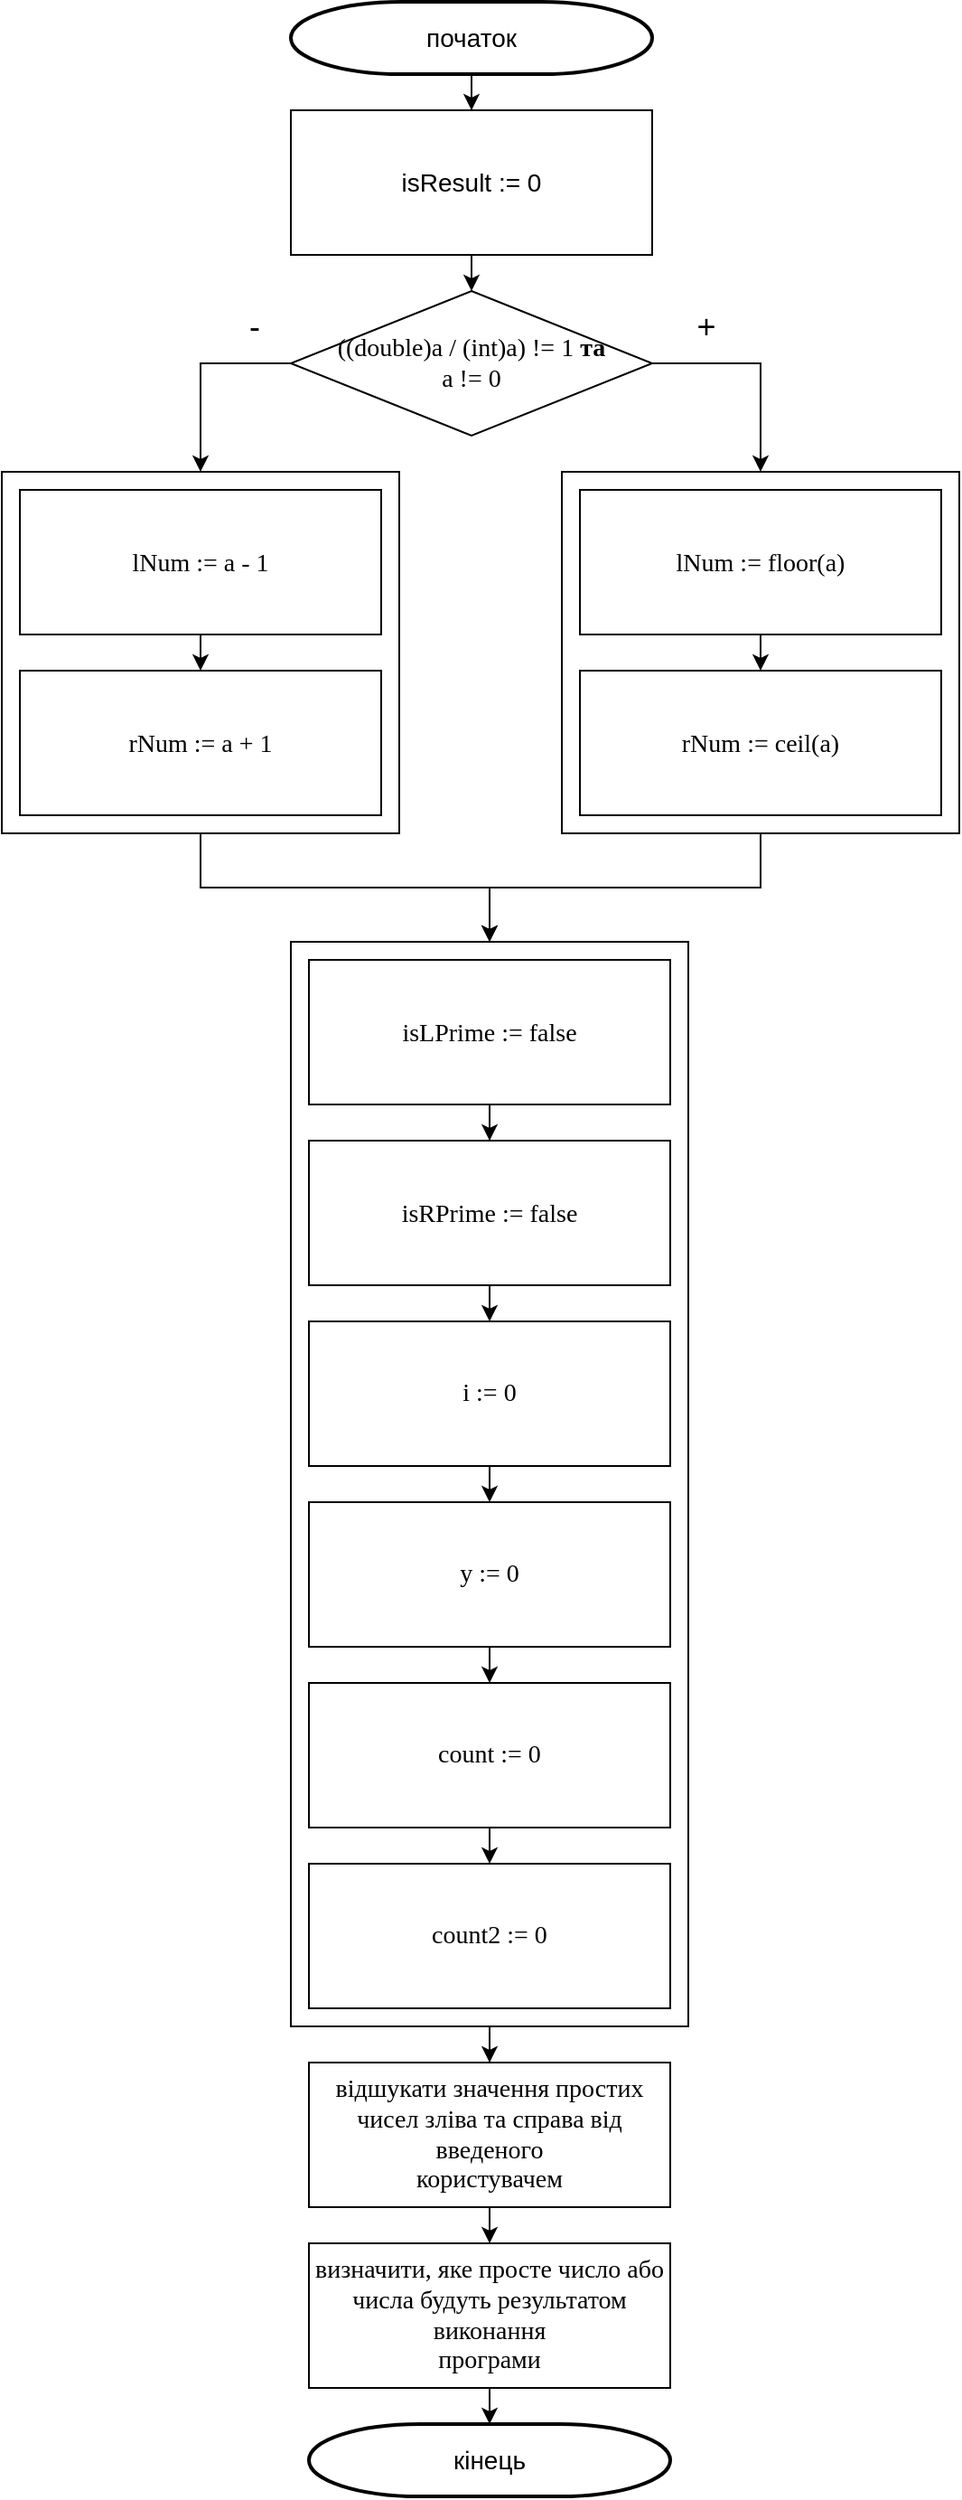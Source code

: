 <mxfile version="13.9.9" type="device"><diagram id="W65AUKRJBHAiBpqBeIr3" name="Страница 1"><mxGraphModel dx="852" dy="494" grid="1" gridSize="10" guides="1" tooltips="1" connect="1" arrows="1" fold="1" page="1" pageScale="1" pageWidth="827" pageHeight="1169" math="0" shadow="0"><root><mxCell id="0"/><mxCell id="1" parent="0"/><mxCell id="ipxKjJbRSBH_JVH-Qfj9-45" value="" style="edgeStyle=orthogonalEdgeStyle;rounded=0;orthogonalLoop=1;jettySize=auto;html=1;" edge="1" parent="1" source="ipxKjJbRSBH_JVH-Qfj9-31" target="ipxKjJbRSBH_JVH-Qfj9-6"><mxGeometry relative="1" as="geometry"/></mxCell><mxCell id="ipxKjJbRSBH_JVH-Qfj9-31" value="" style="rounded=0;whiteSpace=wrap;html=1;" vertex="1" parent="1"><mxGeometry x="320" y="560" width="220" height="600" as="geometry"/></mxCell><mxCell id="ipxKjJbRSBH_JVH-Qfj9-34" style="edgeStyle=orthogonalEdgeStyle;rounded=0;orthogonalLoop=1;jettySize=auto;html=1;exitX=0.5;exitY=1;exitDx=0;exitDy=0;entryX=0.5;entryY=0;entryDx=0;entryDy=0;" edge="1" parent="1" source="ipxKjJbRSBH_JVH-Qfj9-25" target="ipxKjJbRSBH_JVH-Qfj9-31"><mxGeometry relative="1" as="geometry"/></mxCell><mxCell id="ipxKjJbRSBH_JVH-Qfj9-25" value="" style="rounded=0;whiteSpace=wrap;html=1;" vertex="1" parent="1"><mxGeometry x="160" y="300" width="220" height="200" as="geometry"/></mxCell><mxCell id="ipxKjJbRSBH_JVH-Qfj9-35" style="edgeStyle=orthogonalEdgeStyle;rounded=0;orthogonalLoop=1;jettySize=auto;html=1;exitX=0.5;exitY=1;exitDx=0;exitDy=0;entryX=0.5;entryY=0;entryDx=0;entryDy=0;" edge="1" parent="1" source="ipxKjJbRSBH_JVH-Qfj9-17" target="ipxKjJbRSBH_JVH-Qfj9-31"><mxGeometry relative="1" as="geometry"/></mxCell><mxCell id="ipxKjJbRSBH_JVH-Qfj9-17" value="" style="rounded=0;whiteSpace=wrap;html=1;" vertex="1" parent="1"><mxGeometry x="470" y="300" width="220" height="200" as="geometry"/></mxCell><mxCell id="ipxKjJbRSBH_JVH-Qfj9-11" style="edgeStyle=orthogonalEdgeStyle;rounded=0;orthogonalLoop=1;jettySize=auto;html=1;exitX=0.5;exitY=1;exitDx=0;exitDy=0;exitPerimeter=0;" edge="1" parent="1" source="ipxKjJbRSBH_JVH-Qfj9-2" target="ipxKjJbRSBH_JVH-Qfj9-10"><mxGeometry relative="1" as="geometry"/></mxCell><mxCell id="ipxKjJbRSBH_JVH-Qfj9-2" value="&lt;font style=&quot;font-size: 14px&quot;&gt;початок&lt;/font&gt;" style="strokeWidth=2;html=1;shape=mxgraph.flowchart.terminator;whiteSpace=wrap;" vertex="1" parent="1"><mxGeometry x="320" y="40" width="200" height="40" as="geometry"/></mxCell><mxCell id="ipxKjJbRSBH_JVH-Qfj9-5" style="edgeStyle=orthogonalEdgeStyle;rounded=0;orthogonalLoop=1;jettySize=auto;html=1;exitX=0.5;exitY=1;exitDx=0;exitDy=0;entryX=0.5;entryY=0;entryDx=0;entryDy=0;" edge="1" parent="1" source="ipxKjJbRSBH_JVH-Qfj9-6" target="ipxKjJbRSBH_JVH-Qfj9-8"><mxGeometry relative="1" as="geometry"/></mxCell><mxCell id="ipxKjJbRSBH_JVH-Qfj9-6" value="&lt;span style=&quot;font-family: &amp;#34;times new roman&amp;#34; , serif&quot;&gt;&lt;font style=&quot;font-size: 14px&quot;&gt;відшукати значення простих чисел зліва та справа від введеного&lt;br/&gt;користувачем&lt;/font&gt;&lt;/span&gt;" style="rounded=0;whiteSpace=wrap;html=1;" vertex="1" parent="1"><mxGeometry x="330" y="1180" width="200" height="80" as="geometry"/></mxCell><mxCell id="ipxKjJbRSBH_JVH-Qfj9-7" style="edgeStyle=orthogonalEdgeStyle;rounded=0;orthogonalLoop=1;jettySize=auto;html=1;exitX=0.5;exitY=1;exitDx=0;exitDy=0;" edge="1" parent="1" source="ipxKjJbRSBH_JVH-Qfj9-8" target="ipxKjJbRSBH_JVH-Qfj9-9"><mxGeometry relative="1" as="geometry"/></mxCell><mxCell id="ipxKjJbRSBH_JVH-Qfj9-8" value="&lt;span style=&quot;font-family: &amp;#34;times new roman&amp;#34; , serif&quot;&gt;&lt;font style=&quot;font-size: 14px&quot;&gt;визначити, яке просте число або числа будуть результатом виконання&lt;br/&gt;програми&lt;/font&gt;&lt;/span&gt;" style="rounded=0;whiteSpace=wrap;html=1;" vertex="1" parent="1"><mxGeometry x="330" y="1280" width="200" height="80" as="geometry"/></mxCell><mxCell id="ipxKjJbRSBH_JVH-Qfj9-9" value="&lt;font style=&quot;font-size: 14px&quot;&gt;кінець&lt;/font&gt;" style="strokeWidth=2;html=1;shape=mxgraph.flowchart.terminator;whiteSpace=wrap;" vertex="1" parent="1"><mxGeometry x="330" y="1380" width="200" height="40" as="geometry"/></mxCell><mxCell id="ipxKjJbRSBH_JVH-Qfj9-13" style="edgeStyle=orthogonalEdgeStyle;rounded=0;orthogonalLoop=1;jettySize=auto;html=1;exitX=0.5;exitY=1;exitDx=0;exitDy=0;entryX=0.5;entryY=0;entryDx=0;entryDy=0;" edge="1" parent="1" source="ipxKjJbRSBH_JVH-Qfj9-10" target="ipxKjJbRSBH_JVH-Qfj9-12"><mxGeometry relative="1" as="geometry"/></mxCell><mxCell id="ipxKjJbRSBH_JVH-Qfj9-10" value="&lt;font style=&quot;font-size: 14px&quot;&gt;isResult := 0&lt;/font&gt;" style="rounded=0;whiteSpace=wrap;html=1;" vertex="1" parent="1"><mxGeometry x="320" y="100" width="200" height="80" as="geometry"/></mxCell><mxCell id="ipxKjJbRSBH_JVH-Qfj9-20" style="edgeStyle=orthogonalEdgeStyle;rounded=0;orthogonalLoop=1;jettySize=auto;html=1;exitX=1;exitY=0.5;exitDx=0;exitDy=0;entryX=0.5;entryY=0;entryDx=0;entryDy=0;" edge="1" parent="1" source="ipxKjJbRSBH_JVH-Qfj9-12" target="ipxKjJbRSBH_JVH-Qfj9-17"><mxGeometry relative="1" as="geometry"/></mxCell><mxCell id="ipxKjJbRSBH_JVH-Qfj9-26" style="edgeStyle=orthogonalEdgeStyle;rounded=0;orthogonalLoop=1;jettySize=auto;html=1;exitX=0;exitY=0.5;exitDx=0;exitDy=0;entryX=0.5;entryY=0;entryDx=0;entryDy=0;" edge="1" parent="1" source="ipxKjJbRSBH_JVH-Qfj9-12" target="ipxKjJbRSBH_JVH-Qfj9-25"><mxGeometry relative="1" as="geometry"/></mxCell><mxCell id="ipxKjJbRSBH_JVH-Qfj9-12" value="&lt;span style=&quot;font-size: 14px ; font-family: &amp;#34;times new roman&amp;#34; , serif&quot;&gt;((double)a / (int)a) != 1 &lt;b&gt;та&lt;/b&gt;&lt;br/&gt;a != 0&lt;/span&gt;" style="rhombus;whiteSpace=wrap;html=1;" vertex="1" parent="1"><mxGeometry x="320" y="200" width="200" height="80" as="geometry"/></mxCell><mxCell id="ipxKjJbRSBH_JVH-Qfj9-19" style="edgeStyle=orthogonalEdgeStyle;rounded=0;orthogonalLoop=1;jettySize=auto;html=1;exitX=0.5;exitY=1;exitDx=0;exitDy=0;entryX=0.5;entryY=0;entryDx=0;entryDy=0;" edge="1" parent="1" source="ipxKjJbRSBH_JVH-Qfj9-14" target="ipxKjJbRSBH_JVH-Qfj9-16"><mxGeometry relative="1" as="geometry"/></mxCell><mxCell id="ipxKjJbRSBH_JVH-Qfj9-14" value="&lt;font style=&quot;font-size: 14px&quot;&gt;&lt;span style=&quot;font-family: &amp;#34;times new roman&amp;#34; , serif&quot;&gt;lNum &lt;/span&gt;&lt;span lang=&quot;EN-US&quot; style=&quot;font-family: &amp;#34;times new roman&amp;#34; , serif&quot;&gt;:&lt;/span&gt;&lt;span style=&quot;font-family: &amp;#34;times new roman&amp;#34; , serif&quot;&gt;= floor(a)&lt;/span&gt;&lt;/font&gt;" style="rounded=0;whiteSpace=wrap;html=1;" vertex="1" parent="1"><mxGeometry x="480" y="310" width="200" height="80" as="geometry"/></mxCell><mxCell id="ipxKjJbRSBH_JVH-Qfj9-16" value="&lt;font style=&quot;font-size: 14px&quot;&gt;&lt;span style=&quot;font-family: &amp;#34;times new roman&amp;#34; , serif&quot;&gt;rNum &lt;/span&gt;&lt;span lang=&quot;EN-US&quot; style=&quot;font-family: &amp;#34;times new roman&amp;#34; , serif&quot;&gt;:&lt;/span&gt;&lt;span style=&quot;font-family: &amp;#34;times new roman&amp;#34; , serif&quot;&gt;= ceil(a)&lt;/span&gt;&lt;/font&gt;" style="rounded=0;whiteSpace=wrap;html=1;" vertex="1" parent="1"><mxGeometry x="480" y="410" width="200" height="80" as="geometry"/></mxCell><mxCell id="ipxKjJbRSBH_JVH-Qfj9-27" style="edgeStyle=orthogonalEdgeStyle;rounded=0;orthogonalLoop=1;jettySize=auto;html=1;exitX=0.5;exitY=1;exitDx=0;exitDy=0;entryX=0.5;entryY=0;entryDx=0;entryDy=0;" edge="1" parent="1" source="ipxKjJbRSBH_JVH-Qfj9-23" target="ipxKjJbRSBH_JVH-Qfj9-24"><mxGeometry relative="1" as="geometry"/></mxCell><mxCell id="ipxKjJbRSBH_JVH-Qfj9-23" value="&lt;font style=&quot;font-size: 14px&quot;&gt;&lt;span style=&quot;font-family: &amp;#34;times new roman&amp;#34; , serif&quot;&gt;lNum &lt;/span&gt;&lt;span lang=&quot;EN-US&quot; style=&quot;font-family: &amp;#34;times new roman&amp;#34; , serif&quot;&gt;:&lt;/span&gt;&lt;span style=&quot;font-family: &amp;#34;times new roman&amp;#34; , serif&quot;&gt;= a - 1&lt;/span&gt;&lt;/font&gt;" style="rounded=0;whiteSpace=wrap;html=1;" vertex="1" parent="1"><mxGeometry x="170" y="310" width="200" height="80" as="geometry"/></mxCell><mxCell id="ipxKjJbRSBH_JVH-Qfj9-24" value="&lt;font style=&quot;font-size: 14px&quot;&gt;&lt;span style=&quot;font-family: &amp;#34;times new roman&amp;#34; , serif&quot;&gt;rNum &lt;/span&gt;&lt;span lang=&quot;EN-US&quot; style=&quot;font-family: &amp;#34;times new roman&amp;#34; , serif&quot;&gt;:&lt;/span&gt;&lt;span style=&quot;font-family: &amp;#34;times new roman&amp;#34; , serif&quot;&gt;= a + 1&lt;/span&gt;&lt;/font&gt;" style="rounded=0;whiteSpace=wrap;html=1;" vertex="1" parent="1"><mxGeometry x="170" y="410" width="200" height="80" as="geometry"/></mxCell><mxCell id="ipxKjJbRSBH_JVH-Qfj9-44" style="edgeStyle=orthogonalEdgeStyle;rounded=0;orthogonalLoop=1;jettySize=auto;html=1;exitX=0.5;exitY=1;exitDx=0;exitDy=0;entryX=0.5;entryY=0;entryDx=0;entryDy=0;" edge="1" parent="1" source="ipxKjJbRSBH_JVH-Qfj9-29" target="ipxKjJbRSBH_JVH-Qfj9-36"><mxGeometry relative="1" as="geometry"/></mxCell><mxCell id="ipxKjJbRSBH_JVH-Qfj9-29" value="&lt;font style=&quot;font-size: 14px&quot;&gt;&lt;span style=&quot;font-family: &amp;#34;times new roman&amp;#34; , serif&quot;&gt;isRPrime &lt;/span&gt;&lt;span lang=&quot;EN-US&quot; style=&quot;font-family: &amp;#34;times new roman&amp;#34; , serif&quot;&gt;:&lt;/span&gt;&lt;span style=&quot;font-family: &amp;#34;times new roman&amp;#34; , serif&quot;&gt;= false&lt;/span&gt;&lt;/font&gt;" style="rounded=0;whiteSpace=wrap;html=1;" vertex="1" parent="1"><mxGeometry x="330" y="670" width="200" height="80" as="geometry"/></mxCell><mxCell id="ipxKjJbRSBH_JVH-Qfj9-32" style="edgeStyle=orthogonalEdgeStyle;rounded=0;orthogonalLoop=1;jettySize=auto;html=1;exitX=0.5;exitY=1;exitDx=0;exitDy=0;" edge="1" parent="1" source="ipxKjJbRSBH_JVH-Qfj9-30" target="ipxKjJbRSBH_JVH-Qfj9-29"><mxGeometry relative="1" as="geometry"/></mxCell><mxCell id="ipxKjJbRSBH_JVH-Qfj9-30" value="&lt;font style=&quot;font-size: 14px&quot;&gt;&lt;span style=&quot;font-family: &amp;#34;times new roman&amp;#34; , serif&quot;&gt;isLPrime &lt;/span&gt;&lt;span lang=&quot;EN-US&quot; style=&quot;font-family: &amp;#34;times new roman&amp;#34; , serif&quot;&gt;:&lt;/span&gt;&lt;span style=&quot;font-family: &amp;#34;times new roman&amp;#34; , serif&quot;&gt;= false&lt;/span&gt;&lt;/font&gt;" style="rounded=0;whiteSpace=wrap;html=1;" vertex="1" parent="1"><mxGeometry x="330" y="570" width="200" height="80" as="geometry"/></mxCell><mxCell id="ipxKjJbRSBH_JVH-Qfj9-43" style="edgeStyle=orthogonalEdgeStyle;rounded=0;orthogonalLoop=1;jettySize=auto;html=1;exitX=0.5;exitY=1;exitDx=0;exitDy=0;entryX=0.5;entryY=0;entryDx=0;entryDy=0;" edge="1" parent="1" source="ipxKjJbRSBH_JVH-Qfj9-36" target="ipxKjJbRSBH_JVH-Qfj9-37"><mxGeometry relative="1" as="geometry"/></mxCell><mxCell id="ipxKjJbRSBH_JVH-Qfj9-36" value="&lt;font face=&quot;times new roman, serif&quot;&gt;&lt;span style=&quot;font-size: 14px&quot;&gt;i := 0&lt;/span&gt;&lt;/font&gt;" style="rounded=0;whiteSpace=wrap;html=1;" vertex="1" parent="1"><mxGeometry x="330" y="770" width="200" height="80" as="geometry"/></mxCell><mxCell id="ipxKjJbRSBH_JVH-Qfj9-42" style="edgeStyle=orthogonalEdgeStyle;rounded=0;orthogonalLoop=1;jettySize=auto;html=1;exitX=0.5;exitY=1;exitDx=0;exitDy=0;entryX=0.5;entryY=0;entryDx=0;entryDy=0;" edge="1" parent="1" source="ipxKjJbRSBH_JVH-Qfj9-37" target="ipxKjJbRSBH_JVH-Qfj9-38"><mxGeometry relative="1" as="geometry"/></mxCell><mxCell id="ipxKjJbRSBH_JVH-Qfj9-37" value="&lt;font face=&quot;times new roman, serif&quot;&gt;&lt;span style=&quot;font-size: 14px&quot;&gt;y := 0&lt;/span&gt;&lt;/font&gt;" style="rounded=0;whiteSpace=wrap;html=1;" vertex="1" parent="1"><mxGeometry x="330" y="870" width="200" height="80" as="geometry"/></mxCell><mxCell id="ipxKjJbRSBH_JVH-Qfj9-41" style="edgeStyle=orthogonalEdgeStyle;rounded=0;orthogonalLoop=1;jettySize=auto;html=1;exitX=0.5;exitY=1;exitDx=0;exitDy=0;entryX=0.5;entryY=0;entryDx=0;entryDy=0;" edge="1" parent="1" source="ipxKjJbRSBH_JVH-Qfj9-38" target="ipxKjJbRSBH_JVH-Qfj9-39"><mxGeometry relative="1" as="geometry"/></mxCell><mxCell id="ipxKjJbRSBH_JVH-Qfj9-38" value="&lt;font face=&quot;times new roman, serif&quot;&gt;&lt;span style=&quot;font-size: 14px&quot;&gt;count := 0&lt;/span&gt;&lt;/font&gt;" style="rounded=0;whiteSpace=wrap;html=1;" vertex="1" parent="1"><mxGeometry x="330" y="970" width="200" height="80" as="geometry"/></mxCell><mxCell id="ipxKjJbRSBH_JVH-Qfj9-39" value="&lt;font face=&quot;times new roman, serif&quot;&gt;&lt;span style=&quot;font-size: 14px&quot;&gt;count2 := 0&lt;/span&gt;&lt;/font&gt;" style="rounded=0;whiteSpace=wrap;html=1;" vertex="1" parent="1"><mxGeometry x="330" y="1070" width="200" height="80" as="geometry"/></mxCell><mxCell id="ipxKjJbRSBH_JVH-Qfj9-46" value="&lt;font style=&quot;font-size: 18px&quot;&gt;+&lt;/font&gt;" style="text;html=1;strokeColor=none;fillColor=none;align=center;verticalAlign=middle;whiteSpace=wrap;rounded=0;" vertex="1" parent="1"><mxGeometry x="530" y="210" width="40" height="20" as="geometry"/></mxCell><mxCell id="ipxKjJbRSBH_JVH-Qfj9-47" value="&lt;font style=&quot;font-size: 18px&quot;&gt;-&lt;/font&gt;" style="text;html=1;strokeColor=none;fillColor=none;align=center;verticalAlign=middle;whiteSpace=wrap;rounded=0;" vertex="1" parent="1"><mxGeometry x="280" y="210" width="40" height="20" as="geometry"/></mxCell></root></mxGraphModel></diagram></mxfile>